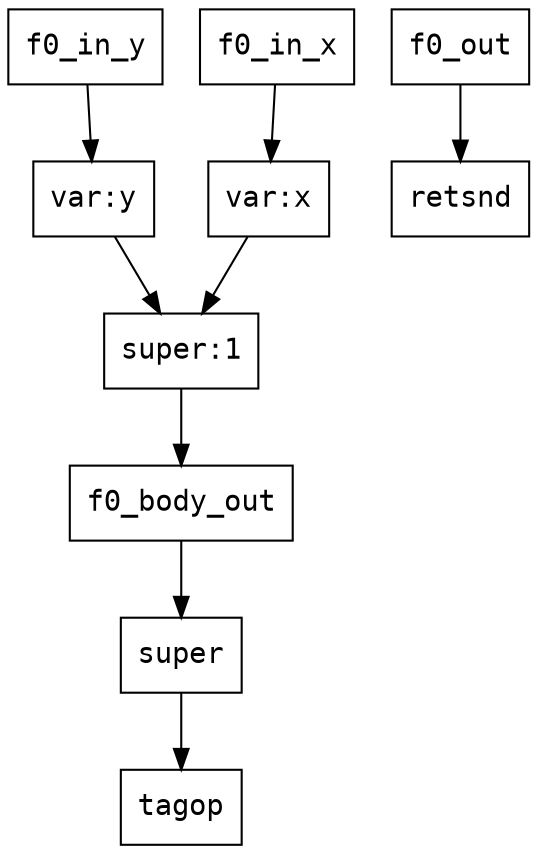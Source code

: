 digraph Dataflow {
  node [shape=record, fontname="Courier"];
  f0 [label="super"];
  "f0_tagop" [label="tagop"];
  f0 -> "f0_tagop";
  "f0_body_el0_out" [label="var:y"];
  "f0_in_y" -> "f0_body_el0_out";
  "f0_body_el1_out" [label="var:x"];
  "f0_in_x" -> "f0_body_el1_out";
  "f0_body_build" [label="super:1"];
  "f0_body_el0_out" -> "f0_body_build";
  "f0_body_el1_out" -> "f0_body_build";
  "f0_body_build" -> "f0_body_out";
  "f0_body_out" -> f0;
  "f0_retsnd" [label="retsnd"];
  "f0_out" -> "f0_retsnd";
}
